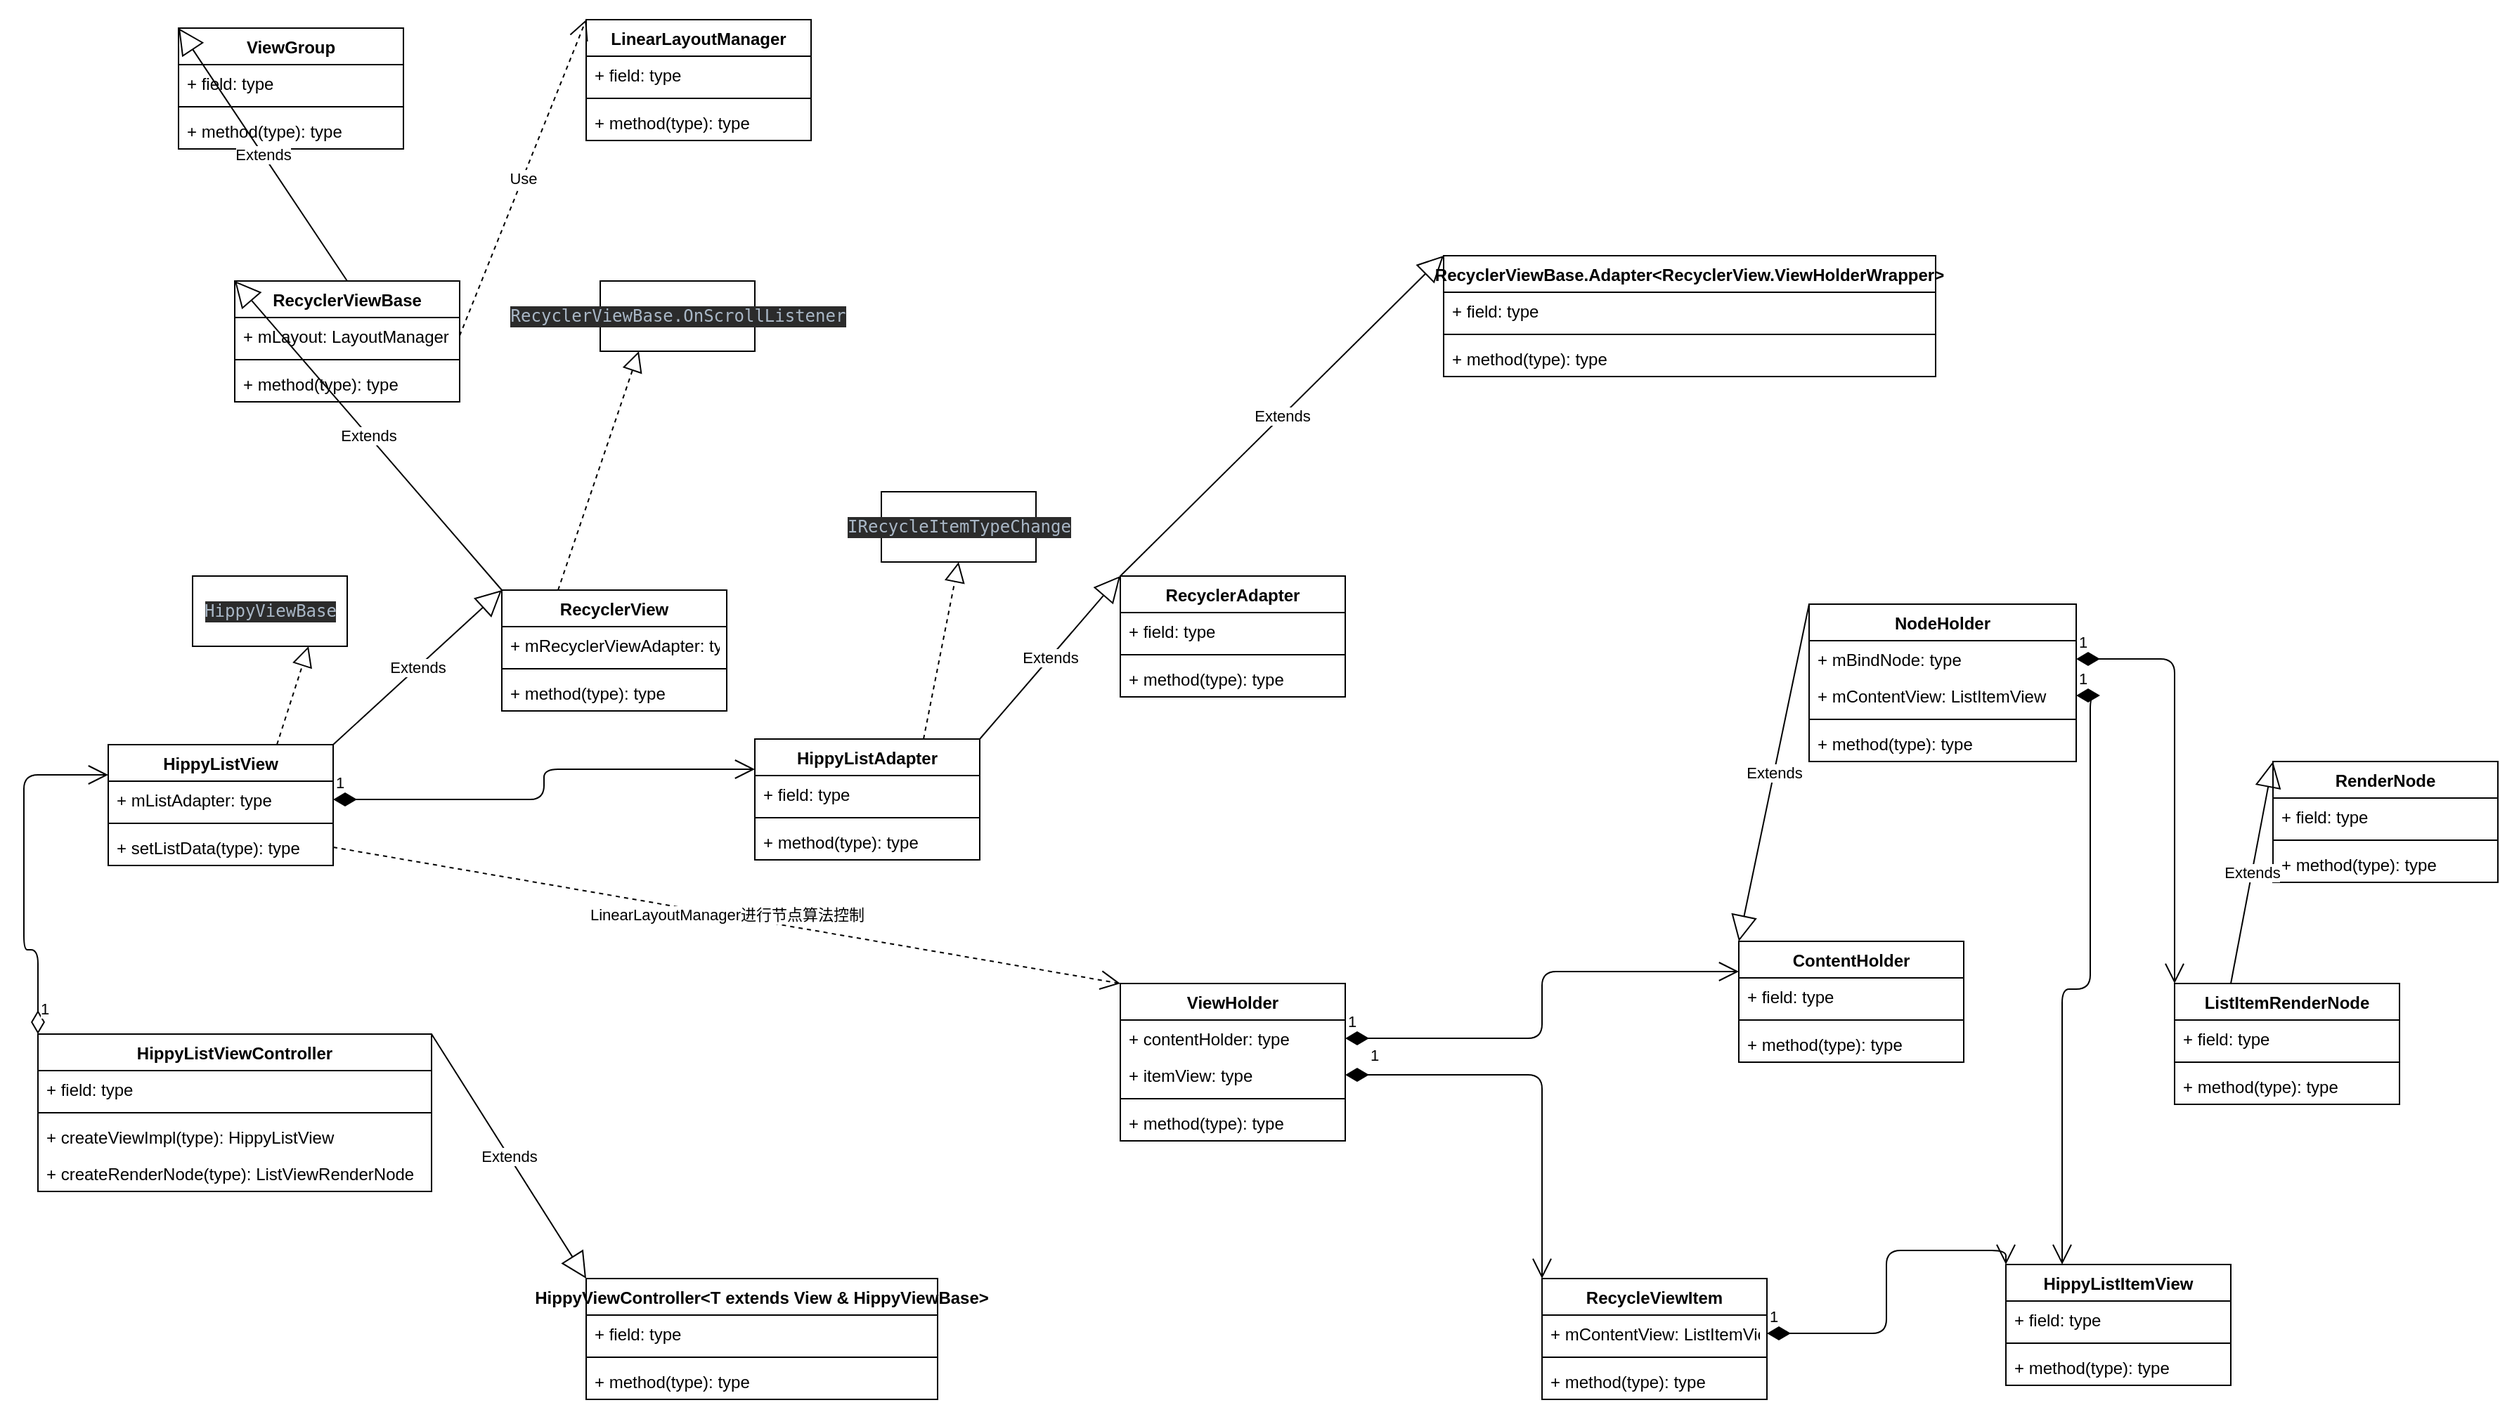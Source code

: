 <mxfile version="14.2.5" type="github">
  <diagram id="uB6PFatc1A07J4KH4zKB" name="Page-1">
    <mxGraphModel dx="1298" dy="1920" grid="1" gridSize="10" guides="1" tooltips="1" connect="1" arrows="1" fold="1" page="1" pageScale="1" pageWidth="827" pageHeight="1169" math="0" shadow="0">
      <root>
        <mxCell id="0" />
        <mxCell id="1" parent="0" />
        <mxCell id="OwIjX0SfPu3get4k9NVg-5" value="HippyListViewController" style="swimlane;fontStyle=1;align=center;verticalAlign=top;childLayout=stackLayout;horizontal=1;startSize=26;horizontalStack=0;resizeParent=1;resizeParentMax=0;resizeLast=0;collapsible=1;marginBottom=0;" vertex="1" parent="1">
          <mxGeometry x="160" y="246" width="280" height="112" as="geometry">
            <mxRectangle x="110" y="110" width="100" height="26" as="alternateBounds" />
          </mxGeometry>
        </mxCell>
        <mxCell id="OwIjX0SfPu3get4k9NVg-6" value="+ field: type" style="text;strokeColor=none;fillColor=none;align=left;verticalAlign=top;spacingLeft=4;spacingRight=4;overflow=hidden;rotatable=0;points=[[0,0.5],[1,0.5]];portConstraint=eastwest;" vertex="1" parent="OwIjX0SfPu3get4k9NVg-5">
          <mxGeometry y="26" width="280" height="26" as="geometry" />
        </mxCell>
        <mxCell id="OwIjX0SfPu3get4k9NVg-7" value="" style="line;strokeWidth=1;fillColor=none;align=left;verticalAlign=middle;spacingTop=-1;spacingLeft=3;spacingRight=3;rotatable=0;labelPosition=right;points=[];portConstraint=eastwest;" vertex="1" parent="OwIjX0SfPu3get4k9NVg-5">
          <mxGeometry y="52" width="280" height="8" as="geometry" />
        </mxCell>
        <mxCell id="OwIjX0SfPu3get4k9NVg-50" value="+ createViewImpl(type): HippyListView" style="text;strokeColor=none;fillColor=none;align=left;verticalAlign=top;spacingLeft=4;spacingRight=4;overflow=hidden;rotatable=0;points=[[0,0.5],[1,0.5]];portConstraint=eastwest;" vertex="1" parent="OwIjX0SfPu3get4k9NVg-5">
          <mxGeometry y="60" width="280" height="26" as="geometry" />
        </mxCell>
        <mxCell id="OwIjX0SfPu3get4k9NVg-8" value="+ createRenderNode(type): ListViewRenderNode" style="text;strokeColor=none;fillColor=none;align=left;verticalAlign=top;spacingLeft=4;spacingRight=4;overflow=hidden;rotatable=0;points=[[0,0.5],[1,0.5]];portConstraint=eastwest;" vertex="1" parent="OwIjX0SfPu3get4k9NVg-5">
          <mxGeometry y="86" width="280" height="26" as="geometry" />
        </mxCell>
        <mxCell id="OwIjX0SfPu3get4k9NVg-16" value="Extends" style="endArrow=block;endSize=16;endFill=0;html=1;entryX=0;entryY=0;entryDx=0;entryDy=0;exitX=1;exitY=0;exitDx=0;exitDy=0;" edge="1" parent="1" source="OwIjX0SfPu3get4k9NVg-5" target="OwIjX0SfPu3get4k9NVg-18">
          <mxGeometry width="160" relative="1" as="geometry">
            <mxPoint x="380" y="270" as="sourcePoint" />
            <mxPoint x="490" y="270" as="targetPoint" />
          </mxGeometry>
        </mxCell>
        <mxCell id="OwIjX0SfPu3get4k9NVg-18" value="HippyViewController&lt;T extends View &amp; HippyViewBase&gt;" style="swimlane;fontStyle=1;align=center;verticalAlign=top;childLayout=stackLayout;horizontal=1;startSize=26;horizontalStack=0;resizeParent=1;resizeParentMax=0;resizeLast=0;collapsible=1;marginBottom=0;" vertex="1" parent="1">
          <mxGeometry x="550" y="420" width="250" height="86" as="geometry" />
        </mxCell>
        <mxCell id="OwIjX0SfPu3get4k9NVg-19" value="+ field: type" style="text;strokeColor=none;fillColor=none;align=left;verticalAlign=top;spacingLeft=4;spacingRight=4;overflow=hidden;rotatable=0;points=[[0,0.5],[1,0.5]];portConstraint=eastwest;" vertex="1" parent="OwIjX0SfPu3get4k9NVg-18">
          <mxGeometry y="26" width="250" height="26" as="geometry" />
        </mxCell>
        <mxCell id="OwIjX0SfPu3get4k9NVg-20" value="" style="line;strokeWidth=1;fillColor=none;align=left;verticalAlign=middle;spacingTop=-1;spacingLeft=3;spacingRight=3;rotatable=0;labelPosition=right;points=[];portConstraint=eastwest;" vertex="1" parent="OwIjX0SfPu3get4k9NVg-18">
          <mxGeometry y="52" width="250" height="8" as="geometry" />
        </mxCell>
        <mxCell id="OwIjX0SfPu3get4k9NVg-21" value="+ method(type): type" style="text;strokeColor=none;fillColor=none;align=left;verticalAlign=top;spacingLeft=4;spacingRight=4;overflow=hidden;rotatable=0;points=[[0,0.5],[1,0.5]];portConstraint=eastwest;" vertex="1" parent="OwIjX0SfPu3get4k9NVg-18">
          <mxGeometry y="60" width="250" height="26" as="geometry" />
        </mxCell>
        <mxCell id="OwIjX0SfPu3get4k9NVg-22" value="HippyListView" style="swimlane;fontStyle=1;align=center;verticalAlign=top;childLayout=stackLayout;horizontal=1;startSize=26;horizontalStack=0;resizeParent=1;resizeParentMax=0;resizeLast=0;collapsible=1;marginBottom=0;" vertex="1" parent="1">
          <mxGeometry x="210" y="40" width="160" height="86" as="geometry" />
        </mxCell>
        <mxCell id="OwIjX0SfPu3get4k9NVg-23" value="+ mListAdapter: type" style="text;strokeColor=none;fillColor=none;align=left;verticalAlign=top;spacingLeft=4;spacingRight=4;overflow=hidden;rotatable=0;points=[[0,0.5],[1,0.5]];portConstraint=eastwest;" vertex="1" parent="OwIjX0SfPu3get4k9NVg-22">
          <mxGeometry y="26" width="160" height="26" as="geometry" />
        </mxCell>
        <mxCell id="OwIjX0SfPu3get4k9NVg-24" value="" style="line;strokeWidth=1;fillColor=none;align=left;verticalAlign=middle;spacingTop=-1;spacingLeft=3;spacingRight=3;rotatable=0;labelPosition=right;points=[];portConstraint=eastwest;" vertex="1" parent="OwIjX0SfPu3get4k9NVg-22">
          <mxGeometry y="52" width="160" height="8" as="geometry" />
        </mxCell>
        <mxCell id="OwIjX0SfPu3get4k9NVg-25" value="+ setListData(type): type" style="text;strokeColor=none;fillColor=none;align=left;verticalAlign=top;spacingLeft=4;spacingRight=4;overflow=hidden;rotatable=0;points=[[0,0.5],[1,0.5]];portConstraint=eastwest;" vertex="1" parent="OwIjX0SfPu3get4k9NVg-22">
          <mxGeometry y="60" width="160" height="26" as="geometry" />
        </mxCell>
        <mxCell id="OwIjX0SfPu3get4k9NVg-26" value="RecyclerView" style="swimlane;fontStyle=1;align=center;verticalAlign=top;childLayout=stackLayout;horizontal=1;startSize=26;horizontalStack=0;resizeParent=1;resizeParentMax=0;resizeLast=0;collapsible=1;marginBottom=0;" vertex="1" parent="1">
          <mxGeometry x="490" y="-70" width="160" height="86" as="geometry" />
        </mxCell>
        <mxCell id="OwIjX0SfPu3get4k9NVg-27" value="+ mRecyclerViewAdapter: type" style="text;strokeColor=none;fillColor=none;align=left;verticalAlign=top;spacingLeft=4;spacingRight=4;overflow=hidden;rotatable=0;points=[[0,0.5],[1,0.5]];portConstraint=eastwest;" vertex="1" parent="OwIjX0SfPu3get4k9NVg-26">
          <mxGeometry y="26" width="160" height="26" as="geometry" />
        </mxCell>
        <mxCell id="OwIjX0SfPu3get4k9NVg-28" value="" style="line;strokeWidth=1;fillColor=none;align=left;verticalAlign=middle;spacingTop=-1;spacingLeft=3;spacingRight=3;rotatable=0;labelPosition=right;points=[];portConstraint=eastwest;" vertex="1" parent="OwIjX0SfPu3get4k9NVg-26">
          <mxGeometry y="52" width="160" height="8" as="geometry" />
        </mxCell>
        <mxCell id="OwIjX0SfPu3get4k9NVg-29" value="+ method(type): type" style="text;strokeColor=none;fillColor=none;align=left;verticalAlign=top;spacingLeft=4;spacingRight=4;overflow=hidden;rotatable=0;points=[[0,0.5],[1,0.5]];portConstraint=eastwest;" vertex="1" parent="OwIjX0SfPu3get4k9NVg-26">
          <mxGeometry y="60" width="160" height="26" as="geometry" />
        </mxCell>
        <mxCell id="OwIjX0SfPu3get4k9NVg-30" value="Extends" style="endArrow=block;endSize=16;endFill=0;html=1;entryX=0;entryY=0;entryDx=0;entryDy=0;exitX=1;exitY=0;exitDx=0;exitDy=0;" edge="1" parent="1" source="OwIjX0SfPu3get4k9NVg-22" target="OwIjX0SfPu3get4k9NVg-26">
          <mxGeometry width="160" relative="1" as="geometry">
            <mxPoint x="370" y="80" as="sourcePoint" />
            <mxPoint x="430" y="80" as="targetPoint" />
          </mxGeometry>
        </mxCell>
        <mxCell id="OwIjX0SfPu3get4k9NVg-32" value="" style="endArrow=block;dashed=1;endFill=0;endSize=12;html=1;exitX=0.75;exitY=0;exitDx=0;exitDy=0;entryX=0.75;entryY=1;entryDx=0;entryDy=0;" edge="1" parent="1" source="OwIjX0SfPu3get4k9NVg-22" target="OwIjX0SfPu3get4k9NVg-33">
          <mxGeometry width="160" relative="1" as="geometry">
            <mxPoint x="370" y="40" as="sourcePoint" />
            <mxPoint x="330" y="-30" as="targetPoint" />
          </mxGeometry>
        </mxCell>
        <mxCell id="OwIjX0SfPu3get4k9NVg-33" value="&lt;pre style=&quot;background-color: #2b2b2b ; color: #a9b7c6 ; font-family: &amp;#34;menlo&amp;#34; , monospace ; font-size: 9.0pt&quot;&gt;HippyViewBase&lt;/pre&gt;" style="html=1;" vertex="1" parent="1">
          <mxGeometry x="270" y="-80" width="110" height="50" as="geometry" />
        </mxCell>
        <mxCell id="OwIjX0SfPu3get4k9NVg-34" value="HippyListAdapter" style="swimlane;fontStyle=1;align=center;verticalAlign=top;childLayout=stackLayout;horizontal=1;startSize=26;horizontalStack=0;resizeParent=1;resizeParentMax=0;resizeLast=0;collapsible=1;marginBottom=0;" vertex="1" parent="1">
          <mxGeometry x="670" y="36" width="160" height="86" as="geometry" />
        </mxCell>
        <mxCell id="OwIjX0SfPu3get4k9NVg-35" value="+ field: type" style="text;strokeColor=none;fillColor=none;align=left;verticalAlign=top;spacingLeft=4;spacingRight=4;overflow=hidden;rotatable=0;points=[[0,0.5],[1,0.5]];portConstraint=eastwest;" vertex="1" parent="OwIjX0SfPu3get4k9NVg-34">
          <mxGeometry y="26" width="160" height="26" as="geometry" />
        </mxCell>
        <mxCell id="OwIjX0SfPu3get4k9NVg-36" value="" style="line;strokeWidth=1;fillColor=none;align=left;verticalAlign=middle;spacingTop=-1;spacingLeft=3;spacingRight=3;rotatable=0;labelPosition=right;points=[];portConstraint=eastwest;" vertex="1" parent="OwIjX0SfPu3get4k9NVg-34">
          <mxGeometry y="52" width="160" height="8" as="geometry" />
        </mxCell>
        <mxCell id="OwIjX0SfPu3get4k9NVg-37" value="+ method(type): type" style="text;strokeColor=none;fillColor=none;align=left;verticalAlign=top;spacingLeft=4;spacingRight=4;overflow=hidden;rotatable=0;points=[[0,0.5],[1,0.5]];portConstraint=eastwest;" vertex="1" parent="OwIjX0SfPu3get4k9NVg-34">
          <mxGeometry y="60" width="160" height="26" as="geometry" />
        </mxCell>
        <mxCell id="OwIjX0SfPu3get4k9NVg-38" value="RecyclerAdapter" style="swimlane;fontStyle=1;align=center;verticalAlign=top;childLayout=stackLayout;horizontal=1;startSize=26;horizontalStack=0;resizeParent=1;resizeParentMax=0;resizeLast=0;collapsible=1;marginBottom=0;" vertex="1" parent="1">
          <mxGeometry x="930" y="-80" width="160" height="86" as="geometry" />
        </mxCell>
        <mxCell id="OwIjX0SfPu3get4k9NVg-39" value="+ field: type" style="text;strokeColor=none;fillColor=none;align=left;verticalAlign=top;spacingLeft=4;spacingRight=4;overflow=hidden;rotatable=0;points=[[0,0.5],[1,0.5]];portConstraint=eastwest;" vertex="1" parent="OwIjX0SfPu3get4k9NVg-38">
          <mxGeometry y="26" width="160" height="26" as="geometry" />
        </mxCell>
        <mxCell id="OwIjX0SfPu3get4k9NVg-40" value="" style="line;strokeWidth=1;fillColor=none;align=left;verticalAlign=middle;spacingTop=-1;spacingLeft=3;spacingRight=3;rotatable=0;labelPosition=right;points=[];portConstraint=eastwest;" vertex="1" parent="OwIjX0SfPu3get4k9NVg-38">
          <mxGeometry y="52" width="160" height="8" as="geometry" />
        </mxCell>
        <mxCell id="OwIjX0SfPu3get4k9NVg-41" value="+ method(type): type" style="text;strokeColor=none;fillColor=none;align=left;verticalAlign=top;spacingLeft=4;spacingRight=4;overflow=hidden;rotatable=0;points=[[0,0.5],[1,0.5]];portConstraint=eastwest;" vertex="1" parent="OwIjX0SfPu3get4k9NVg-38">
          <mxGeometry y="60" width="160" height="26" as="geometry" />
        </mxCell>
        <mxCell id="OwIjX0SfPu3get4k9NVg-42" value="Extends" style="endArrow=block;endSize=16;endFill=0;html=1;entryX=0;entryY=0;entryDx=0;entryDy=0;exitX=1;exitY=0;exitDx=0;exitDy=0;" edge="1" parent="1" source="OwIjX0SfPu3get4k9NVg-34" target="OwIjX0SfPu3get4k9NVg-38">
          <mxGeometry width="160" relative="1" as="geometry">
            <mxPoint x="840" y="40" as="sourcePoint" />
            <mxPoint x="1000" y="40" as="targetPoint" />
          </mxGeometry>
        </mxCell>
        <mxCell id="OwIjX0SfPu3get4k9NVg-43" value="" style="endArrow=block;dashed=1;endFill=0;endSize=12;html=1;exitX=0.75;exitY=0;exitDx=0;exitDy=0;entryX=0.5;entryY=1;entryDx=0;entryDy=0;" edge="1" parent="1" source="OwIjX0SfPu3get4k9NVg-34" target="OwIjX0SfPu3get4k9NVg-44">
          <mxGeometry width="160" relative="1" as="geometry">
            <mxPoint x="730" y="-60" as="sourcePoint" />
            <mxPoint x="800" y="-70" as="targetPoint" />
          </mxGeometry>
        </mxCell>
        <mxCell id="OwIjX0SfPu3get4k9NVg-44" value="&lt;pre style=&quot;background-color: #2b2b2b ; color: #a9b7c6 ; font-family: &amp;#34;menlo&amp;#34; , monospace ; font-size: 9.0pt&quot;&gt;IRecycleItemTypeChange&lt;/pre&gt;" style="html=1;" vertex="1" parent="1">
          <mxGeometry x="760" y="-140" width="110" height="50" as="geometry" />
        </mxCell>
        <mxCell id="OwIjX0SfPu3get4k9NVg-45" value="1" style="endArrow=open;html=1;endSize=12;startArrow=diamondThin;startSize=14;startFill=1;edgeStyle=orthogonalEdgeStyle;align=left;verticalAlign=bottom;exitX=1;exitY=0.5;exitDx=0;exitDy=0;entryX=0;entryY=0.25;entryDx=0;entryDy=0;" edge="1" parent="1" source="OwIjX0SfPu3get4k9NVg-23" target="OwIjX0SfPu3get4k9NVg-34">
          <mxGeometry x="-1" y="3" relative="1" as="geometry">
            <mxPoint x="380" y="82.5" as="sourcePoint" />
            <mxPoint x="540" y="82.5" as="targetPoint" />
          </mxGeometry>
        </mxCell>
        <mxCell id="OwIjX0SfPu3get4k9NVg-51" value="1" style="endArrow=open;html=1;endSize=12;startArrow=diamondThin;startSize=14;startFill=0;edgeStyle=orthogonalEdgeStyle;align=left;verticalAlign=bottom;entryX=0;entryY=0.25;entryDx=0;entryDy=0;exitX=0;exitY=0;exitDx=0;exitDy=0;" edge="1" parent="1" source="OwIjX0SfPu3get4k9NVg-5" target="OwIjX0SfPu3get4k9NVg-22">
          <mxGeometry x="-0.925" relative="1" as="geometry">
            <mxPoint x="-70" y="290" as="sourcePoint" />
            <mxPoint x="90" y="290" as="targetPoint" />
            <mxPoint as="offset" />
          </mxGeometry>
        </mxCell>
        <mxCell id="OwIjX0SfPu3get4k9NVg-52" value="RecyclerViewBase.Adapter&lt;RecyclerView.ViewHolderWrapper&gt;" style="swimlane;fontStyle=1;align=center;verticalAlign=top;childLayout=stackLayout;horizontal=1;startSize=26;horizontalStack=0;resizeParent=1;resizeParentMax=0;resizeLast=0;collapsible=1;marginBottom=0;" vertex="1" parent="1">
          <mxGeometry x="1160" y="-308" width="350" height="86" as="geometry" />
        </mxCell>
        <mxCell id="OwIjX0SfPu3get4k9NVg-53" value="+ field: type" style="text;strokeColor=none;fillColor=none;align=left;verticalAlign=top;spacingLeft=4;spacingRight=4;overflow=hidden;rotatable=0;points=[[0,0.5],[1,0.5]];portConstraint=eastwest;" vertex="1" parent="OwIjX0SfPu3get4k9NVg-52">
          <mxGeometry y="26" width="350" height="26" as="geometry" />
        </mxCell>
        <mxCell id="OwIjX0SfPu3get4k9NVg-54" value="" style="line;strokeWidth=1;fillColor=none;align=left;verticalAlign=middle;spacingTop=-1;spacingLeft=3;spacingRight=3;rotatable=0;labelPosition=right;points=[];portConstraint=eastwest;" vertex="1" parent="OwIjX0SfPu3get4k9NVg-52">
          <mxGeometry y="52" width="350" height="8" as="geometry" />
        </mxCell>
        <mxCell id="OwIjX0SfPu3get4k9NVg-55" value="+ method(type): type" style="text;strokeColor=none;fillColor=none;align=left;verticalAlign=top;spacingLeft=4;spacingRight=4;overflow=hidden;rotatable=0;points=[[0,0.5],[1,0.5]];portConstraint=eastwest;" vertex="1" parent="OwIjX0SfPu3get4k9NVg-52">
          <mxGeometry y="60" width="350" height="26" as="geometry" />
        </mxCell>
        <mxCell id="OwIjX0SfPu3get4k9NVg-56" value="RecyclerViewBase" style="swimlane;fontStyle=1;align=center;verticalAlign=top;childLayout=stackLayout;horizontal=1;startSize=26;horizontalStack=0;resizeParent=1;resizeParentMax=0;resizeLast=0;collapsible=1;marginBottom=0;" vertex="1" parent="1">
          <mxGeometry x="300" y="-290" width="160" height="86" as="geometry" />
        </mxCell>
        <mxCell id="OwIjX0SfPu3get4k9NVg-57" value="+ mLayout: LayoutManager" style="text;strokeColor=none;fillColor=none;align=left;verticalAlign=top;spacingLeft=4;spacingRight=4;overflow=hidden;rotatable=0;points=[[0,0.5],[1,0.5]];portConstraint=eastwest;" vertex="1" parent="OwIjX0SfPu3get4k9NVg-56">
          <mxGeometry y="26" width="160" height="26" as="geometry" />
        </mxCell>
        <mxCell id="OwIjX0SfPu3get4k9NVg-58" value="" style="line;strokeWidth=1;fillColor=none;align=left;verticalAlign=middle;spacingTop=-1;spacingLeft=3;spacingRight=3;rotatable=0;labelPosition=right;points=[];portConstraint=eastwest;" vertex="1" parent="OwIjX0SfPu3get4k9NVg-56">
          <mxGeometry y="52" width="160" height="8" as="geometry" />
        </mxCell>
        <mxCell id="OwIjX0SfPu3get4k9NVg-59" value="+ method(type): type" style="text;strokeColor=none;fillColor=none;align=left;verticalAlign=top;spacingLeft=4;spacingRight=4;overflow=hidden;rotatable=0;points=[[0,0.5],[1,0.5]];portConstraint=eastwest;" vertex="1" parent="OwIjX0SfPu3get4k9NVg-56">
          <mxGeometry y="60" width="160" height="26" as="geometry" />
        </mxCell>
        <mxCell id="OwIjX0SfPu3get4k9NVg-60" value="Extends" style="endArrow=block;endSize=16;endFill=0;html=1;entryX=0;entryY=0;entryDx=0;entryDy=0;exitX=0;exitY=0;exitDx=0;exitDy=0;" edge="1" parent="1" source="OwIjX0SfPu3get4k9NVg-26" target="OwIjX0SfPu3get4k9NVg-56">
          <mxGeometry width="160" relative="1" as="geometry">
            <mxPoint x="420" y="-110" as="sourcePoint" />
            <mxPoint x="580" y="-110" as="targetPoint" />
          </mxGeometry>
        </mxCell>
        <mxCell id="OwIjX0SfPu3get4k9NVg-61" value="&lt;pre style=&quot;background-color: #2b2b2b ; color: #a9b7c6 ; font-family: &amp;#34;menlo&amp;#34; , monospace ; font-size: 9.0pt&quot;&gt;RecyclerViewBase.OnScrollListener&lt;/pre&gt;" style="html=1;" vertex="1" parent="1">
          <mxGeometry x="560" y="-290" width="110" height="50" as="geometry" />
        </mxCell>
        <mxCell id="OwIjX0SfPu3get4k9NVg-63" value="ViewGroup" style="swimlane;fontStyle=1;align=center;verticalAlign=top;childLayout=stackLayout;horizontal=1;startSize=26;horizontalStack=0;resizeParent=1;resizeParentMax=0;resizeLast=0;collapsible=1;marginBottom=0;" vertex="1" parent="1">
          <mxGeometry x="260" y="-470" width="160" height="86" as="geometry" />
        </mxCell>
        <mxCell id="OwIjX0SfPu3get4k9NVg-64" value="+ field: type" style="text;strokeColor=none;fillColor=none;align=left;verticalAlign=top;spacingLeft=4;spacingRight=4;overflow=hidden;rotatable=0;points=[[0,0.5],[1,0.5]];portConstraint=eastwest;" vertex="1" parent="OwIjX0SfPu3get4k9NVg-63">
          <mxGeometry y="26" width="160" height="26" as="geometry" />
        </mxCell>
        <mxCell id="OwIjX0SfPu3get4k9NVg-65" value="" style="line;strokeWidth=1;fillColor=none;align=left;verticalAlign=middle;spacingTop=-1;spacingLeft=3;spacingRight=3;rotatable=0;labelPosition=right;points=[];portConstraint=eastwest;" vertex="1" parent="OwIjX0SfPu3get4k9NVg-63">
          <mxGeometry y="52" width="160" height="8" as="geometry" />
        </mxCell>
        <mxCell id="OwIjX0SfPu3get4k9NVg-66" value="+ method(type): type" style="text;strokeColor=none;fillColor=none;align=left;verticalAlign=top;spacingLeft=4;spacingRight=4;overflow=hidden;rotatable=0;points=[[0,0.5],[1,0.5]];portConstraint=eastwest;" vertex="1" parent="OwIjX0SfPu3get4k9NVg-63">
          <mxGeometry y="60" width="160" height="26" as="geometry" />
        </mxCell>
        <mxCell id="OwIjX0SfPu3get4k9NVg-62" value="Extends" style="endArrow=block;endSize=16;endFill=0;html=1;exitX=0.5;exitY=0;exitDx=0;exitDy=0;entryX=0;entryY=0;entryDx=0;entryDy=0;" edge="1" parent="1" source="OwIjX0SfPu3get4k9NVg-56" target="OwIjX0SfPu3get4k9NVg-63">
          <mxGeometry width="160" relative="1" as="geometry">
            <mxPoint x="370" y="-330" as="sourcePoint" />
            <mxPoint x="380" y="-380" as="targetPoint" />
          </mxGeometry>
        </mxCell>
        <mxCell id="OwIjX0SfPu3get4k9NVg-67" value="" style="endArrow=block;dashed=1;endFill=0;endSize=12;html=1;entryX=0.25;entryY=1;entryDx=0;entryDy=0;exitX=0.25;exitY=0;exitDx=0;exitDy=0;" edge="1" parent="1" source="OwIjX0SfPu3get4k9NVg-26" target="OwIjX0SfPu3get4k9NVg-61">
          <mxGeometry width="160" relative="1" as="geometry">
            <mxPoint x="510" y="-140" as="sourcePoint" />
            <mxPoint x="670" y="-140" as="targetPoint" />
          </mxGeometry>
        </mxCell>
        <mxCell id="OwIjX0SfPu3get4k9NVg-69" value="ViewHolder" style="swimlane;fontStyle=1;align=center;verticalAlign=top;childLayout=stackLayout;horizontal=1;startSize=26;horizontalStack=0;resizeParent=1;resizeParentMax=0;resizeLast=0;collapsible=1;marginBottom=0;" vertex="1" parent="1">
          <mxGeometry x="930" y="210" width="160" height="112" as="geometry" />
        </mxCell>
        <mxCell id="OwIjX0SfPu3get4k9NVg-95" value="+ contentHolder: type" style="text;strokeColor=none;fillColor=none;align=left;verticalAlign=top;spacingLeft=4;spacingRight=4;overflow=hidden;rotatable=0;points=[[0,0.5],[1,0.5]];portConstraint=eastwest;" vertex="1" parent="OwIjX0SfPu3get4k9NVg-69">
          <mxGeometry y="26" width="160" height="26" as="geometry" />
        </mxCell>
        <mxCell id="OwIjX0SfPu3get4k9NVg-70" value="+ itemView: type" style="text;strokeColor=none;fillColor=none;align=left;verticalAlign=top;spacingLeft=4;spacingRight=4;overflow=hidden;rotatable=0;points=[[0,0.5],[1,0.5]];portConstraint=eastwest;" vertex="1" parent="OwIjX0SfPu3get4k9NVg-69">
          <mxGeometry y="52" width="160" height="26" as="geometry" />
        </mxCell>
        <mxCell id="OwIjX0SfPu3get4k9NVg-71" value="" style="line;strokeWidth=1;fillColor=none;align=left;verticalAlign=middle;spacingTop=-1;spacingLeft=3;spacingRight=3;rotatable=0;labelPosition=right;points=[];portConstraint=eastwest;" vertex="1" parent="OwIjX0SfPu3get4k9NVg-69">
          <mxGeometry y="78" width="160" height="8" as="geometry" />
        </mxCell>
        <mxCell id="OwIjX0SfPu3get4k9NVg-72" value="+ method(type): type" style="text;strokeColor=none;fillColor=none;align=left;verticalAlign=top;spacingLeft=4;spacingRight=4;overflow=hidden;rotatable=0;points=[[0,0.5],[1,0.5]];portConstraint=eastwest;" vertex="1" parent="OwIjX0SfPu3get4k9NVg-69">
          <mxGeometry y="86" width="160" height="26" as="geometry" />
        </mxCell>
        <mxCell id="OwIjX0SfPu3get4k9NVg-96" style="edgeStyle=orthogonalEdgeStyle;rounded=0;orthogonalLoop=1;jettySize=auto;html=1;exitX=1;exitY=0.5;exitDx=0;exitDy=0;" edge="1" parent="OwIjX0SfPu3get4k9NVg-69" source="OwIjX0SfPu3get4k9NVg-70" target="OwIjX0SfPu3get4k9NVg-70">
          <mxGeometry relative="1" as="geometry" />
        </mxCell>
        <mxCell id="OwIjX0SfPu3get4k9NVg-74" value="NodeHolder" style="swimlane;fontStyle=1;align=center;verticalAlign=top;childLayout=stackLayout;horizontal=1;startSize=26;horizontalStack=0;resizeParent=1;resizeParentMax=0;resizeLast=0;collapsible=1;marginBottom=0;" vertex="1" parent="1">
          <mxGeometry x="1420" y="-60" width="190" height="112" as="geometry" />
        </mxCell>
        <mxCell id="OwIjX0SfPu3get4k9NVg-88" value="+ mBindNode: type" style="text;strokeColor=none;fillColor=none;align=left;verticalAlign=top;spacingLeft=4;spacingRight=4;overflow=hidden;rotatable=0;points=[[0,0.5],[1,0.5]];portConstraint=eastwest;" vertex="1" parent="OwIjX0SfPu3get4k9NVg-74">
          <mxGeometry y="26" width="190" height="26" as="geometry" />
        </mxCell>
        <mxCell id="OwIjX0SfPu3get4k9NVg-75" value="+ mContentView: ListItemView" style="text;strokeColor=none;fillColor=none;align=left;verticalAlign=top;spacingLeft=4;spacingRight=4;overflow=hidden;rotatable=0;points=[[0,0.5],[1,0.5]];portConstraint=eastwest;" vertex="1" parent="OwIjX0SfPu3get4k9NVg-74">
          <mxGeometry y="52" width="190" height="26" as="geometry" />
        </mxCell>
        <mxCell id="OwIjX0SfPu3get4k9NVg-76" value="" style="line;strokeWidth=1;fillColor=none;align=left;verticalAlign=middle;spacingTop=-1;spacingLeft=3;spacingRight=3;rotatable=0;labelPosition=right;points=[];portConstraint=eastwest;" vertex="1" parent="OwIjX0SfPu3get4k9NVg-74">
          <mxGeometry y="78" width="190" height="8" as="geometry" />
        </mxCell>
        <mxCell id="OwIjX0SfPu3get4k9NVg-77" value="+ method(type): type" style="text;strokeColor=none;fillColor=none;align=left;verticalAlign=top;spacingLeft=4;spacingRight=4;overflow=hidden;rotatable=0;points=[[0,0.5],[1,0.5]];portConstraint=eastwest;" vertex="1" parent="OwIjX0SfPu3get4k9NVg-74">
          <mxGeometry y="86" width="190" height="26" as="geometry" />
        </mxCell>
        <mxCell id="OwIjX0SfPu3get4k9NVg-78" value="1" style="endArrow=open;html=1;endSize=12;startArrow=diamondThin;startSize=14;startFill=1;edgeStyle=orthogonalEdgeStyle;align=left;verticalAlign=bottom;exitX=1;exitY=0.5;exitDx=0;exitDy=0;entryX=0;entryY=0;entryDx=0;entryDy=0;" edge="1" parent="1" source="OwIjX0SfPu3get4k9NVg-88" target="OwIjX0SfPu3get4k9NVg-83">
          <mxGeometry x="-1" y="3" relative="1" as="geometry">
            <mxPoint x="1490" y="260" as="sourcePoint" />
            <mxPoint x="1600" y="344" as="targetPoint" />
          </mxGeometry>
        </mxCell>
        <mxCell id="OwIjX0SfPu3get4k9NVg-79" value="RenderNode" style="swimlane;fontStyle=1;align=center;verticalAlign=top;childLayout=stackLayout;horizontal=1;startSize=26;horizontalStack=0;resizeParent=1;resizeParentMax=0;resizeLast=0;collapsible=1;marginBottom=0;" vertex="1" parent="1">
          <mxGeometry x="1750" y="52" width="160" height="86" as="geometry" />
        </mxCell>
        <mxCell id="OwIjX0SfPu3get4k9NVg-80" value="+ field: type" style="text;strokeColor=none;fillColor=none;align=left;verticalAlign=top;spacingLeft=4;spacingRight=4;overflow=hidden;rotatable=0;points=[[0,0.5],[1,0.5]];portConstraint=eastwest;" vertex="1" parent="OwIjX0SfPu3get4k9NVg-79">
          <mxGeometry y="26" width="160" height="26" as="geometry" />
        </mxCell>
        <mxCell id="OwIjX0SfPu3get4k9NVg-81" value="" style="line;strokeWidth=1;fillColor=none;align=left;verticalAlign=middle;spacingTop=-1;spacingLeft=3;spacingRight=3;rotatable=0;labelPosition=right;points=[];portConstraint=eastwest;" vertex="1" parent="OwIjX0SfPu3get4k9NVg-79">
          <mxGeometry y="52" width="160" height="8" as="geometry" />
        </mxCell>
        <mxCell id="OwIjX0SfPu3get4k9NVg-82" value="+ method(type): type" style="text;strokeColor=none;fillColor=none;align=left;verticalAlign=top;spacingLeft=4;spacingRight=4;overflow=hidden;rotatable=0;points=[[0,0.5],[1,0.5]];portConstraint=eastwest;" vertex="1" parent="OwIjX0SfPu3get4k9NVg-79">
          <mxGeometry y="60" width="160" height="26" as="geometry" />
        </mxCell>
        <mxCell id="OwIjX0SfPu3get4k9NVg-83" value="ListItemRenderNode" style="swimlane;fontStyle=1;align=center;verticalAlign=top;childLayout=stackLayout;horizontal=1;startSize=26;horizontalStack=0;resizeParent=1;resizeParentMax=0;resizeLast=0;collapsible=1;marginBottom=0;" vertex="1" parent="1">
          <mxGeometry x="1680" y="210" width="160" height="86" as="geometry" />
        </mxCell>
        <mxCell id="OwIjX0SfPu3get4k9NVg-84" value="+ field: type" style="text;strokeColor=none;fillColor=none;align=left;verticalAlign=top;spacingLeft=4;spacingRight=4;overflow=hidden;rotatable=0;points=[[0,0.5],[1,0.5]];portConstraint=eastwest;" vertex="1" parent="OwIjX0SfPu3get4k9NVg-83">
          <mxGeometry y="26" width="160" height="26" as="geometry" />
        </mxCell>
        <mxCell id="OwIjX0SfPu3get4k9NVg-85" value="" style="line;strokeWidth=1;fillColor=none;align=left;verticalAlign=middle;spacingTop=-1;spacingLeft=3;spacingRight=3;rotatable=0;labelPosition=right;points=[];portConstraint=eastwest;" vertex="1" parent="OwIjX0SfPu3get4k9NVg-83">
          <mxGeometry y="52" width="160" height="8" as="geometry" />
        </mxCell>
        <mxCell id="OwIjX0SfPu3get4k9NVg-86" value="+ method(type): type" style="text;strokeColor=none;fillColor=none;align=left;verticalAlign=top;spacingLeft=4;spacingRight=4;overflow=hidden;rotatable=0;points=[[0,0.5],[1,0.5]];portConstraint=eastwest;" vertex="1" parent="OwIjX0SfPu3get4k9NVg-83">
          <mxGeometry y="60" width="160" height="26" as="geometry" />
        </mxCell>
        <mxCell id="OwIjX0SfPu3get4k9NVg-87" value="Extends" style="endArrow=block;endSize=16;endFill=0;html=1;entryX=0;entryY=0;entryDx=0;entryDy=0;exitX=0.25;exitY=0;exitDx=0;exitDy=0;" edge="1" parent="1" source="OwIjX0SfPu3get4k9NVg-83" target="OwIjX0SfPu3get4k9NVg-79">
          <mxGeometry width="160" relative="1" as="geometry">
            <mxPoint x="1700" y="230" as="sourcePoint" />
            <mxPoint x="1860" y="230" as="targetPoint" />
          </mxGeometry>
        </mxCell>
        <mxCell id="OwIjX0SfPu3get4k9NVg-90" value="ContentHolder" style="swimlane;fontStyle=1;align=center;verticalAlign=top;childLayout=stackLayout;horizontal=1;startSize=26;horizontalStack=0;resizeParent=1;resizeParentMax=0;resizeLast=0;collapsible=1;marginBottom=0;" vertex="1" parent="1">
          <mxGeometry x="1370" y="180" width="160" height="86" as="geometry" />
        </mxCell>
        <mxCell id="OwIjX0SfPu3get4k9NVg-91" value="+ field: type" style="text;strokeColor=none;fillColor=none;align=left;verticalAlign=top;spacingLeft=4;spacingRight=4;overflow=hidden;rotatable=0;points=[[0,0.5],[1,0.5]];portConstraint=eastwest;" vertex="1" parent="OwIjX0SfPu3get4k9NVg-90">
          <mxGeometry y="26" width="160" height="26" as="geometry" />
        </mxCell>
        <mxCell id="OwIjX0SfPu3get4k9NVg-92" value="" style="line;strokeWidth=1;fillColor=none;align=left;verticalAlign=middle;spacingTop=-1;spacingLeft=3;spacingRight=3;rotatable=0;labelPosition=right;points=[];portConstraint=eastwest;" vertex="1" parent="OwIjX0SfPu3get4k9NVg-90">
          <mxGeometry y="52" width="160" height="8" as="geometry" />
        </mxCell>
        <mxCell id="OwIjX0SfPu3get4k9NVg-93" value="+ method(type): type" style="text;strokeColor=none;fillColor=none;align=left;verticalAlign=top;spacingLeft=4;spacingRight=4;overflow=hidden;rotatable=0;points=[[0,0.5],[1,0.5]];portConstraint=eastwest;" vertex="1" parent="OwIjX0SfPu3get4k9NVg-90">
          <mxGeometry y="60" width="160" height="26" as="geometry" />
        </mxCell>
        <mxCell id="OwIjX0SfPu3get4k9NVg-94" value="Extends" style="endArrow=block;endSize=16;endFill=0;html=1;entryX=0;entryY=0;entryDx=0;entryDy=0;exitX=0;exitY=0;exitDx=0;exitDy=0;" edge="1" parent="1" source="OwIjX0SfPu3get4k9NVg-74" target="OwIjX0SfPu3get4k9NVg-90">
          <mxGeometry width="160" relative="1" as="geometry">
            <mxPoint x="1180" y="50" as="sourcePoint" />
            <mxPoint x="1340" y="50" as="targetPoint" />
          </mxGeometry>
        </mxCell>
        <mxCell id="OwIjX0SfPu3get4k9NVg-97" value="RecycleViewItem" style="swimlane;fontStyle=1;align=center;verticalAlign=top;childLayout=stackLayout;horizontal=1;startSize=26;horizontalStack=0;resizeParent=1;resizeParentMax=0;resizeLast=0;collapsible=1;marginBottom=0;" vertex="1" parent="1">
          <mxGeometry x="1230" y="420" width="160" height="86" as="geometry" />
        </mxCell>
        <mxCell id="OwIjX0SfPu3get4k9NVg-98" value="+ mContentView: ListItemView" style="text;strokeColor=none;fillColor=none;align=left;verticalAlign=top;spacingLeft=4;spacingRight=4;overflow=hidden;rotatable=0;points=[[0,0.5],[1,0.5]];portConstraint=eastwest;" vertex="1" parent="OwIjX0SfPu3get4k9NVg-97">
          <mxGeometry y="26" width="160" height="26" as="geometry" />
        </mxCell>
        <mxCell id="OwIjX0SfPu3get4k9NVg-99" value="" style="line;strokeWidth=1;fillColor=none;align=left;verticalAlign=middle;spacingTop=-1;spacingLeft=3;spacingRight=3;rotatable=0;labelPosition=right;points=[];portConstraint=eastwest;" vertex="1" parent="OwIjX0SfPu3get4k9NVg-97">
          <mxGeometry y="52" width="160" height="8" as="geometry" />
        </mxCell>
        <mxCell id="OwIjX0SfPu3get4k9NVg-100" value="+ method(type): type" style="text;strokeColor=none;fillColor=none;align=left;verticalAlign=top;spacingLeft=4;spacingRight=4;overflow=hidden;rotatable=0;points=[[0,0.5],[1,0.5]];portConstraint=eastwest;" vertex="1" parent="OwIjX0SfPu3get4k9NVg-97">
          <mxGeometry y="60" width="160" height="26" as="geometry" />
        </mxCell>
        <mxCell id="OwIjX0SfPu3get4k9NVg-101" value="1" style="endArrow=open;html=1;endSize=12;startArrow=diamondThin;startSize=14;startFill=1;edgeStyle=orthogonalEdgeStyle;align=left;verticalAlign=bottom;entryX=0;entryY=0;entryDx=0;entryDy=0;exitX=1;exitY=0.5;exitDx=0;exitDy=0;" edge="1" parent="1" source="OwIjX0SfPu3get4k9NVg-70" target="OwIjX0SfPu3get4k9NVg-97">
          <mxGeometry x="-0.886" y="5" relative="1" as="geometry">
            <mxPoint x="1230" y="340" as="sourcePoint" />
            <mxPoint x="1330" y="350" as="targetPoint" />
            <mxPoint as="offset" />
          </mxGeometry>
        </mxCell>
        <mxCell id="OwIjX0SfPu3get4k9NVg-102" value="HippyListItemView" style="swimlane;fontStyle=1;align=center;verticalAlign=top;childLayout=stackLayout;horizontal=1;startSize=26;horizontalStack=0;resizeParent=1;resizeParentMax=0;resizeLast=0;collapsible=1;marginBottom=0;" vertex="1" parent="1">
          <mxGeometry x="1560" y="410" width="160" height="86" as="geometry" />
        </mxCell>
        <mxCell id="OwIjX0SfPu3get4k9NVg-103" value="+ field: type" style="text;strokeColor=none;fillColor=none;align=left;verticalAlign=top;spacingLeft=4;spacingRight=4;overflow=hidden;rotatable=0;points=[[0,0.5],[1,0.5]];portConstraint=eastwest;" vertex="1" parent="OwIjX0SfPu3get4k9NVg-102">
          <mxGeometry y="26" width="160" height="26" as="geometry" />
        </mxCell>
        <mxCell id="OwIjX0SfPu3get4k9NVg-104" value="" style="line;strokeWidth=1;fillColor=none;align=left;verticalAlign=middle;spacingTop=-1;spacingLeft=3;spacingRight=3;rotatable=0;labelPosition=right;points=[];portConstraint=eastwest;" vertex="1" parent="OwIjX0SfPu3get4k9NVg-102">
          <mxGeometry y="52" width="160" height="8" as="geometry" />
        </mxCell>
        <mxCell id="OwIjX0SfPu3get4k9NVg-105" value="+ method(type): type" style="text;strokeColor=none;fillColor=none;align=left;verticalAlign=top;spacingLeft=4;spacingRight=4;overflow=hidden;rotatable=0;points=[[0,0.5],[1,0.5]];portConstraint=eastwest;" vertex="1" parent="OwIjX0SfPu3get4k9NVg-102">
          <mxGeometry y="60" width="160" height="26" as="geometry" />
        </mxCell>
        <mxCell id="OwIjX0SfPu3get4k9NVg-107" value="1" style="endArrow=open;html=1;endSize=12;startArrow=diamondThin;startSize=14;startFill=1;edgeStyle=orthogonalEdgeStyle;align=left;verticalAlign=bottom;entryX=0;entryY=0;entryDx=0;entryDy=0;exitX=1;exitY=0.5;exitDx=0;exitDy=0;" edge="1" parent="1" source="OwIjX0SfPu3get4k9NVg-98" target="OwIjX0SfPu3get4k9NVg-102">
          <mxGeometry x="-1" y="3" relative="1" as="geometry">
            <mxPoint x="1420" y="480" as="sourcePoint" />
            <mxPoint x="1550" y="460" as="targetPoint" />
          </mxGeometry>
        </mxCell>
        <mxCell id="OwIjX0SfPu3get4k9NVg-108" value="1" style="endArrow=open;html=1;endSize=12;startArrow=diamondThin;startSize=14;startFill=1;edgeStyle=orthogonalEdgeStyle;align=left;verticalAlign=bottom;entryX=0.25;entryY=0;entryDx=0;entryDy=0;exitX=1;exitY=0.5;exitDx=0;exitDy=0;" edge="1" parent="1" source="OwIjX0SfPu3get4k9NVg-75" target="OwIjX0SfPu3get4k9NVg-102">
          <mxGeometry x="-1" y="3" relative="1" as="geometry">
            <mxPoint x="1560" y="300" as="sourcePoint" />
            <mxPoint x="1680" y="280" as="targetPoint" />
          </mxGeometry>
        </mxCell>
        <mxCell id="OwIjX0SfPu3get4k9NVg-113" value="1" style="endArrow=open;html=1;endSize=12;startArrow=diamondThin;startSize=14;startFill=1;edgeStyle=orthogonalEdgeStyle;align=left;verticalAlign=bottom;entryX=0;entryY=0.25;entryDx=0;entryDy=0;exitX=1;exitY=0.5;exitDx=0;exitDy=0;" edge="1" parent="1" source="OwIjX0SfPu3get4k9NVg-95" target="OwIjX0SfPu3get4k9NVg-90">
          <mxGeometry x="-1" y="3" relative="1" as="geometry">
            <mxPoint x="1190" y="180" as="sourcePoint" />
            <mxPoint x="1350" y="180" as="targetPoint" />
          </mxGeometry>
        </mxCell>
        <mxCell id="OwIjX0SfPu3get4k9NVg-118" value="LinearLayoutManager" style="swimlane;fontStyle=1;align=center;verticalAlign=top;childLayout=stackLayout;horizontal=1;startSize=26;horizontalStack=0;resizeParent=1;resizeParentMax=0;resizeLast=0;collapsible=1;marginBottom=0;" vertex="1" parent="1">
          <mxGeometry x="550" y="-476" width="160" height="86" as="geometry" />
        </mxCell>
        <mxCell id="OwIjX0SfPu3get4k9NVg-119" value="+ field: type" style="text;strokeColor=none;fillColor=none;align=left;verticalAlign=top;spacingLeft=4;spacingRight=4;overflow=hidden;rotatable=0;points=[[0,0.5],[1,0.5]];portConstraint=eastwest;" vertex="1" parent="OwIjX0SfPu3get4k9NVg-118">
          <mxGeometry y="26" width="160" height="26" as="geometry" />
        </mxCell>
        <mxCell id="OwIjX0SfPu3get4k9NVg-120" value="" style="line;strokeWidth=1;fillColor=none;align=left;verticalAlign=middle;spacingTop=-1;spacingLeft=3;spacingRight=3;rotatable=0;labelPosition=right;points=[];portConstraint=eastwest;" vertex="1" parent="OwIjX0SfPu3get4k9NVg-118">
          <mxGeometry y="52" width="160" height="8" as="geometry" />
        </mxCell>
        <mxCell id="OwIjX0SfPu3get4k9NVg-121" value="+ method(type): type" style="text;strokeColor=none;fillColor=none;align=left;verticalAlign=top;spacingLeft=4;spacingRight=4;overflow=hidden;rotatable=0;points=[[0,0.5],[1,0.5]];portConstraint=eastwest;" vertex="1" parent="OwIjX0SfPu3get4k9NVg-118">
          <mxGeometry y="60" width="160" height="26" as="geometry" />
        </mxCell>
        <mxCell id="OwIjX0SfPu3get4k9NVg-122" value="Use" style="endArrow=open;endSize=12;dashed=1;html=1;entryX=0;entryY=0;entryDx=0;entryDy=0;exitX=1;exitY=0.5;exitDx=0;exitDy=0;" edge="1" parent="1" source="OwIjX0SfPu3get4k9NVg-57" target="OwIjX0SfPu3get4k9NVg-118">
          <mxGeometry width="160" relative="1" as="geometry">
            <mxPoint x="470" y="-247" as="sourcePoint" />
            <mxPoint x="620" y="-247.5" as="targetPoint" />
          </mxGeometry>
        </mxCell>
        <mxCell id="OwIjX0SfPu3get4k9NVg-123" value="Extends" style="endArrow=block;endSize=16;endFill=0;html=1;entryX=0;entryY=0;entryDx=0;entryDy=0;exitX=0;exitY=0;exitDx=0;exitDy=0;" edge="1" parent="1" source="OwIjX0SfPu3get4k9NVg-38" target="OwIjX0SfPu3get4k9NVg-52">
          <mxGeometry width="160" relative="1" as="geometry">
            <mxPoint x="940" y="-130" as="sourcePoint" />
            <mxPoint x="1100" y="-130" as="targetPoint" />
          </mxGeometry>
        </mxCell>
        <mxCell id="OwIjX0SfPu3get4k9NVg-124" value="LinearLayoutManager进行节点算法控制" style="endArrow=open;endSize=12;dashed=1;html=1;entryX=0;entryY=0;entryDx=0;entryDy=0;exitX=1;exitY=0.5;exitDx=0;exitDy=0;" edge="1" parent="1" source="OwIjX0SfPu3get4k9NVg-25" target="OwIjX0SfPu3get4k9NVg-69">
          <mxGeometry width="160" relative="1" as="geometry">
            <mxPoint x="400" y="140" as="sourcePoint" />
            <mxPoint x="560" y="140" as="targetPoint" />
          </mxGeometry>
        </mxCell>
      </root>
    </mxGraphModel>
  </diagram>
</mxfile>

